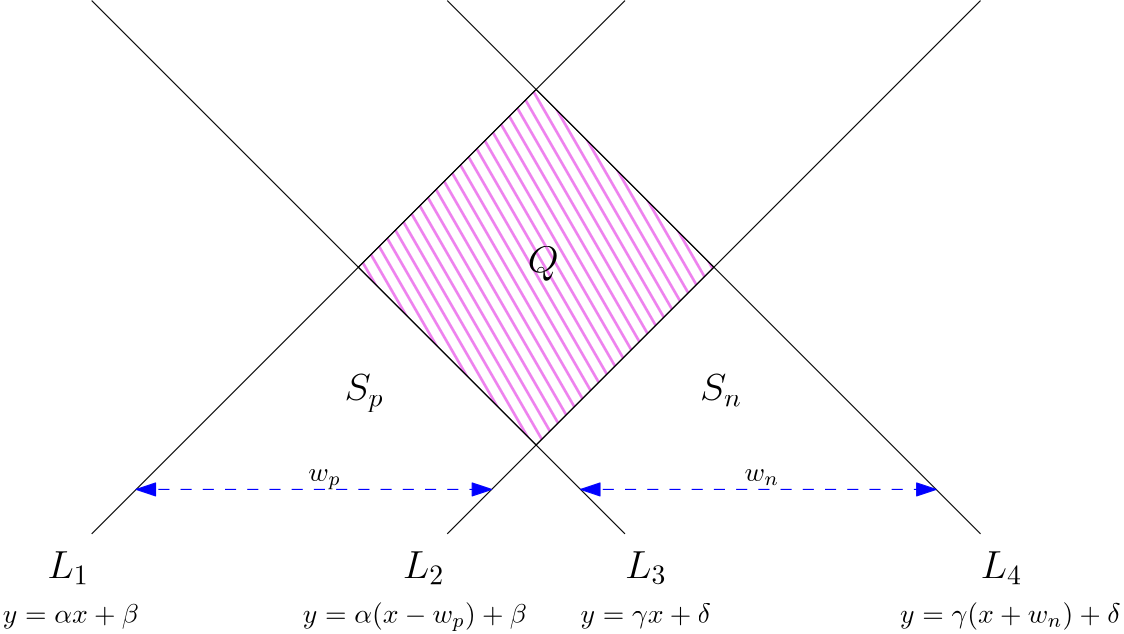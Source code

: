 <?xml version="1.0"?>
<!DOCTYPE ipe SYSTEM "ipe.dtd">
<ipe version="70005" creator="Ipe 7.1.4">
<info created="D:20140908091535" modified="D:20140909130354"/>
<ipestyle name="basic">
<symbol name="arrow/arc(spx)">
<path stroke="sym-stroke" fill="sym-stroke" pen="sym-pen">
0 0 m
-1 0.333 l
-1 -0.333 l
h
</path>
</symbol>
<symbol name="arrow/farc(spx)">
<path stroke="sym-stroke" fill="white" pen="sym-pen">
0 0 m
-1 0.333 l
-1 -0.333 l
h
</path>
</symbol>
<symbol name="mark/circle(sx)" transformations="translations">
<path fill="sym-stroke">
0.6 0 0 0.6 0 0 e
0.4 0 0 0.4 0 0 e
</path>
</symbol>
<symbol name="mark/disk(sx)" transformations="translations">
<path fill="sym-stroke">
0.6 0 0 0.6 0 0 e
</path>
</symbol>
<symbol name="mark/fdisk(sfx)" transformations="translations">
<group>
<path fill="sym-fill">
0.5 0 0 0.5 0 0 e
</path>
<path fill="sym-stroke" fillrule="eofill">
0.6 0 0 0.6 0 0 e
0.4 0 0 0.4 0 0 e
</path>
</group>
</symbol>
<symbol name="mark/box(sx)" transformations="translations">
<path fill="sym-stroke" fillrule="eofill">
-0.6 -0.6 m
0.6 -0.6 l
0.6 0.6 l
-0.6 0.6 l
h
-0.4 -0.4 m
0.4 -0.4 l
0.4 0.4 l
-0.4 0.4 l
h
</path>
</symbol>
<symbol name="mark/square(sx)" transformations="translations">
<path fill="sym-stroke">
-0.6 -0.6 m
0.6 -0.6 l
0.6 0.6 l
-0.6 0.6 l
h
</path>
</symbol>
<symbol name="mark/fsquare(sfx)" transformations="translations">
<group>
<path fill="sym-fill">
-0.5 -0.5 m
0.5 -0.5 l
0.5 0.5 l
-0.5 0.5 l
h
</path>
<path fill="sym-stroke" fillrule="eofill">
-0.6 -0.6 m
0.6 -0.6 l
0.6 0.6 l
-0.6 0.6 l
h
-0.4 -0.4 m
0.4 -0.4 l
0.4 0.4 l
-0.4 0.4 l
h
</path>
</group>
</symbol>
<symbol name="mark/cross(sx)" transformations="translations">
<group>
<path fill="sym-stroke">
-0.43 -0.57 m
0.57 0.43 l
0.43 0.57 l
-0.57 -0.43 l
h
</path>
<path fill="sym-stroke">
-0.43 0.57 m
0.57 -0.43 l
0.43 -0.57 l
-0.57 0.43 l
h
</path>
</group>
</symbol>
<symbol name="arrow/fnormal(spx)">
<path stroke="sym-stroke" fill="white" pen="sym-pen">
0 0 m
-1 0.333 l
-1 -0.333 l
h
</path>
</symbol>
<symbol name="arrow/pointed(spx)">
<path stroke="sym-stroke" fill="sym-stroke" pen="sym-pen">
0 0 m
-1 0.333 l
-0.8 0 l
-1 -0.333 l
h
</path>
</symbol>
<symbol name="arrow/fpointed(spx)">
<path stroke="sym-stroke" fill="white" pen="sym-pen">
0 0 m
-1 0.333 l
-0.8 0 l
-1 -0.333 l
h
</path>
</symbol>
<symbol name="arrow/linear(spx)">
<path stroke="sym-stroke" pen="sym-pen">
-1 0.333 m
0 0 l
-1 -0.333 l
</path>
</symbol>
<symbol name="arrow/fdouble(spx)">
<path stroke="sym-stroke" fill="white" pen="sym-pen">
0 0 m
-1 0.333 l
-1 -0.333 l
h
-1 0 m
-2 0.333 l
-2 -0.333 l
h
</path>
</symbol>
<symbol name="arrow/double(spx)">
<path stroke="sym-stroke" fill="sym-stroke" pen="sym-pen">
0 0 m
-1 0.333 l
-1 -0.333 l
h
-1 0 m
-2 0.333 l
-2 -0.333 l
h
</path>
</symbol>
<pen name="heavier" value="0.8"/>
<pen name="fat" value="1.2"/>
<pen name="ultrafat" value="2"/>
<symbolsize name="large" value="5"/>
<symbolsize name="small" value="2"/>
<symbolsize name="tiny" value="1.1"/>
<arrowsize name="large" value="10"/>
<arrowsize name="small" value="5"/>
<arrowsize name="tiny" value="3"/>
<color name="red" value="1 0 0"/>
<color name="green" value="0 1 0"/>
<color name="blue" value="0 0 1"/>
<color name="yellow" value="1 1 0"/>
<color name="orange" value="1 0.647 0"/>
<color name="gold" value="1 0.843 0"/>
<color name="purple" value="0.627 0.125 0.941"/>
<color name="gray" value="0.745"/>
<color name="brown" value="0.647 0.165 0.165"/>
<color name="navy" value="0 0 0.502"/>
<color name="pink" value="1 0.753 0.796"/>
<color name="seagreen" value="0.18 0.545 0.341"/>
<color name="turquoise" value="0.251 0.878 0.816"/>
<color name="violet" value="0.933 0.51 0.933"/>
<color name="darkblue" value="0 0 0.545"/>
<color name="darkcyan" value="0 0.545 0.545"/>
<color name="darkgray" value="0.663"/>
<color name="darkgreen" value="0 0.392 0"/>
<color name="darkmagenta" value="0.545 0 0.545"/>
<color name="darkorange" value="1 0.549 0"/>
<color name="darkred" value="0.545 0 0"/>
<color name="lightblue" value="0.678 0.847 0.902"/>
<color name="lightcyan" value="0.878 1 1"/>
<color name="lightgray" value="0.827"/>
<color name="lightgreen" value="0.565 0.933 0.565"/>
<color name="lightyellow" value="1 1 0.878"/>
<dashstyle name="dashed" value="[4] 0"/>
<dashstyle name="dotted" value="[1 3] 0"/>
<dashstyle name="dash dotted" value="[4 2 1 2] 0"/>
<dashstyle name="dash dot dotted" value="[4 2 1 2 1 2] 0"/>
<textsize name="large" value="\large"/>
<textsize name="Large" value="\Large"/>
<textsize name="LARGE" value="\LARGE"/>
<textsize name="huge" value="\huge"/>
<textsize name="Huge" value="\Huge"/>
<textsize name="small" value="\small"/>
<textsize name="footnote" value="\footnotesize"/>
<textsize name="tiny" value="\tiny"/>
<textstyle name="center" begin="\begin{center}" end="\end{center}"/>
<textstyle name="itemize" begin="\begin{itemize}" end="\end{itemize}"/>
<textstyle name="item" begin="\begin{itemize}\item{}" end="\end{itemize}"/>
<gridsize name="4 pts" value="4"/>
<gridsize name="8 pts (~3 mm)" value="8"/>
<gridsize name="16 pts (~6 mm)" value="16"/>
<gridsize name="32 pts (~12 mm)" value="32"/>
<gridsize name="10 pts (~3.5 mm)" value="10"/>
<gridsize name="20 pts (~7 mm)" value="20"/>
<gridsize name="14 pts (~5 mm)" value="14"/>
<gridsize name="28 pts (~10 mm)" value="28"/>
<gridsize name="56 pts (~20 mm)" value="56"/>
<anglesize name="90 deg" value="90"/>
<anglesize name="60 deg" value="60"/>
<anglesize name="45 deg" value="45"/>
<anglesize name="30 deg" value="30"/>
<anglesize name="22.5 deg" value="22.5"/>
<tiling name="falling" angle="-60" step="4" width="1"/>
<tiling name="rising" angle="30" step="4" width="1"/>
</ipestyle>
<page>
<layer name="alpha"/>
<view layers="alpha" active="alpha"/>
<path layer="alpha" stroke="black" fill="violet" tiling="falling">
192 640 m
256 704 l
320 640 l
256 576 l
192 640 l
h
</path>
<path stroke="black">
96 544 m
288 736 l
</path>
<path stroke="black">
224 544 m
416 736 l
</path>
<path stroke="black">
288 544 m
96 736 l
</path>
<path stroke="black">
416 544 m
224 736 l
</path>
<text matrix="1 0 0 1 32 32" transformations="translations" pos="48 496" stroke="black" type="label" width="15.037" height="9.805" depth="2.15" valign="baseline" size="Large">$L_1$</text>
<text matrix="1 0 0 1 32 32" transformations="translations" pos="176 496" stroke="black" type="label" width="15.037" height="9.805" depth="2.15" valign="baseline" size="Large">$L_2$</text>
<text matrix="1 0 0 1 -32 32" transformations="translations" pos="320 496" stroke="black" type="label" width="15.037" height="9.805" depth="2.15" valign="baseline" size="Large">$L_3$</text>
<text matrix="1 0 0 1 -16 32" transformations="translations" pos="432 496" stroke="black" type="label" width="15.037" height="9.805" depth="2.15" valign="baseline" size="Large">$L_4$</text>
<text matrix="1 0 0 1 43 48" transformations="translations" pos="144 544" stroke="black" type="label" width="14.15" height="9.802" depth="4.09" valign="baseline" size="Large">$S_p$</text>
<text matrix="1 0 0 1 -37 48" transformations="translations" pos="352 544" stroke="black" type="label" width="15.117" height="9.805" depth="2.15" valign="baseline" size="Large">$S_n$</text>
<text matrix="1 0 0 1 -3 -2" transformations="translations" pos="256 640" stroke="black" type="label" width="11.125" height="9.803" depth="2.79" valign="baseline" size="Large">$Q$</text>
<text transformations="translations" pos="64 512" stroke="black" type="label" width="48.967" height="6.926" depth="1.93" valign="baseline">$y = \alpha x + \beta$</text>
<text matrix="1 0 0 1 -20 0" transformations="translations" pos="192 512" stroke="black" type="label" width="80.629" height="7.472" depth="2.85" valign="baseline">$y = \alpha (x - w_p) + \beta$</text>
<text transformations="translations" pos="272 512" stroke="black" type="label" width="46.912" height="6.926" depth="1.93" valign="baseline">$y = \gamma x + \delta$</text>
<text matrix="1 0 0 1 -13 0" transformations="translations" pos="400 512" stroke="black" type="label" width="79.393" height="7.473" depth="2.49" valign="baseline">$y = \gamma (x + w_n) + \delta$</text>
<path stroke="blue" fill="violet" dash="dashed" arrow="normal/normal" rarrow="normal/normal" tiling="falling">
112 560 m
240 560 l
</path>
<path stroke="blue" fill="violet" dash="dashed" arrow="normal/normal" rarrow="normal/normal" tiling="falling">
272 560 m
400 560 l
</path>
<text matrix="1 0 0 1 -2 3" transformations="translations" pos="176 560" stroke="black" type="label" width="11.737" height="4.29" depth="2.85" valign="baseline">$w_p$</text>
<text matrix="1 0 0 1 -5 3" transformations="translations" pos="336 560" stroke="black" type="label" width="12.555" height="4.294" depth="1.49" valign="baseline">$w_n$</text>
</page>
</ipe>
